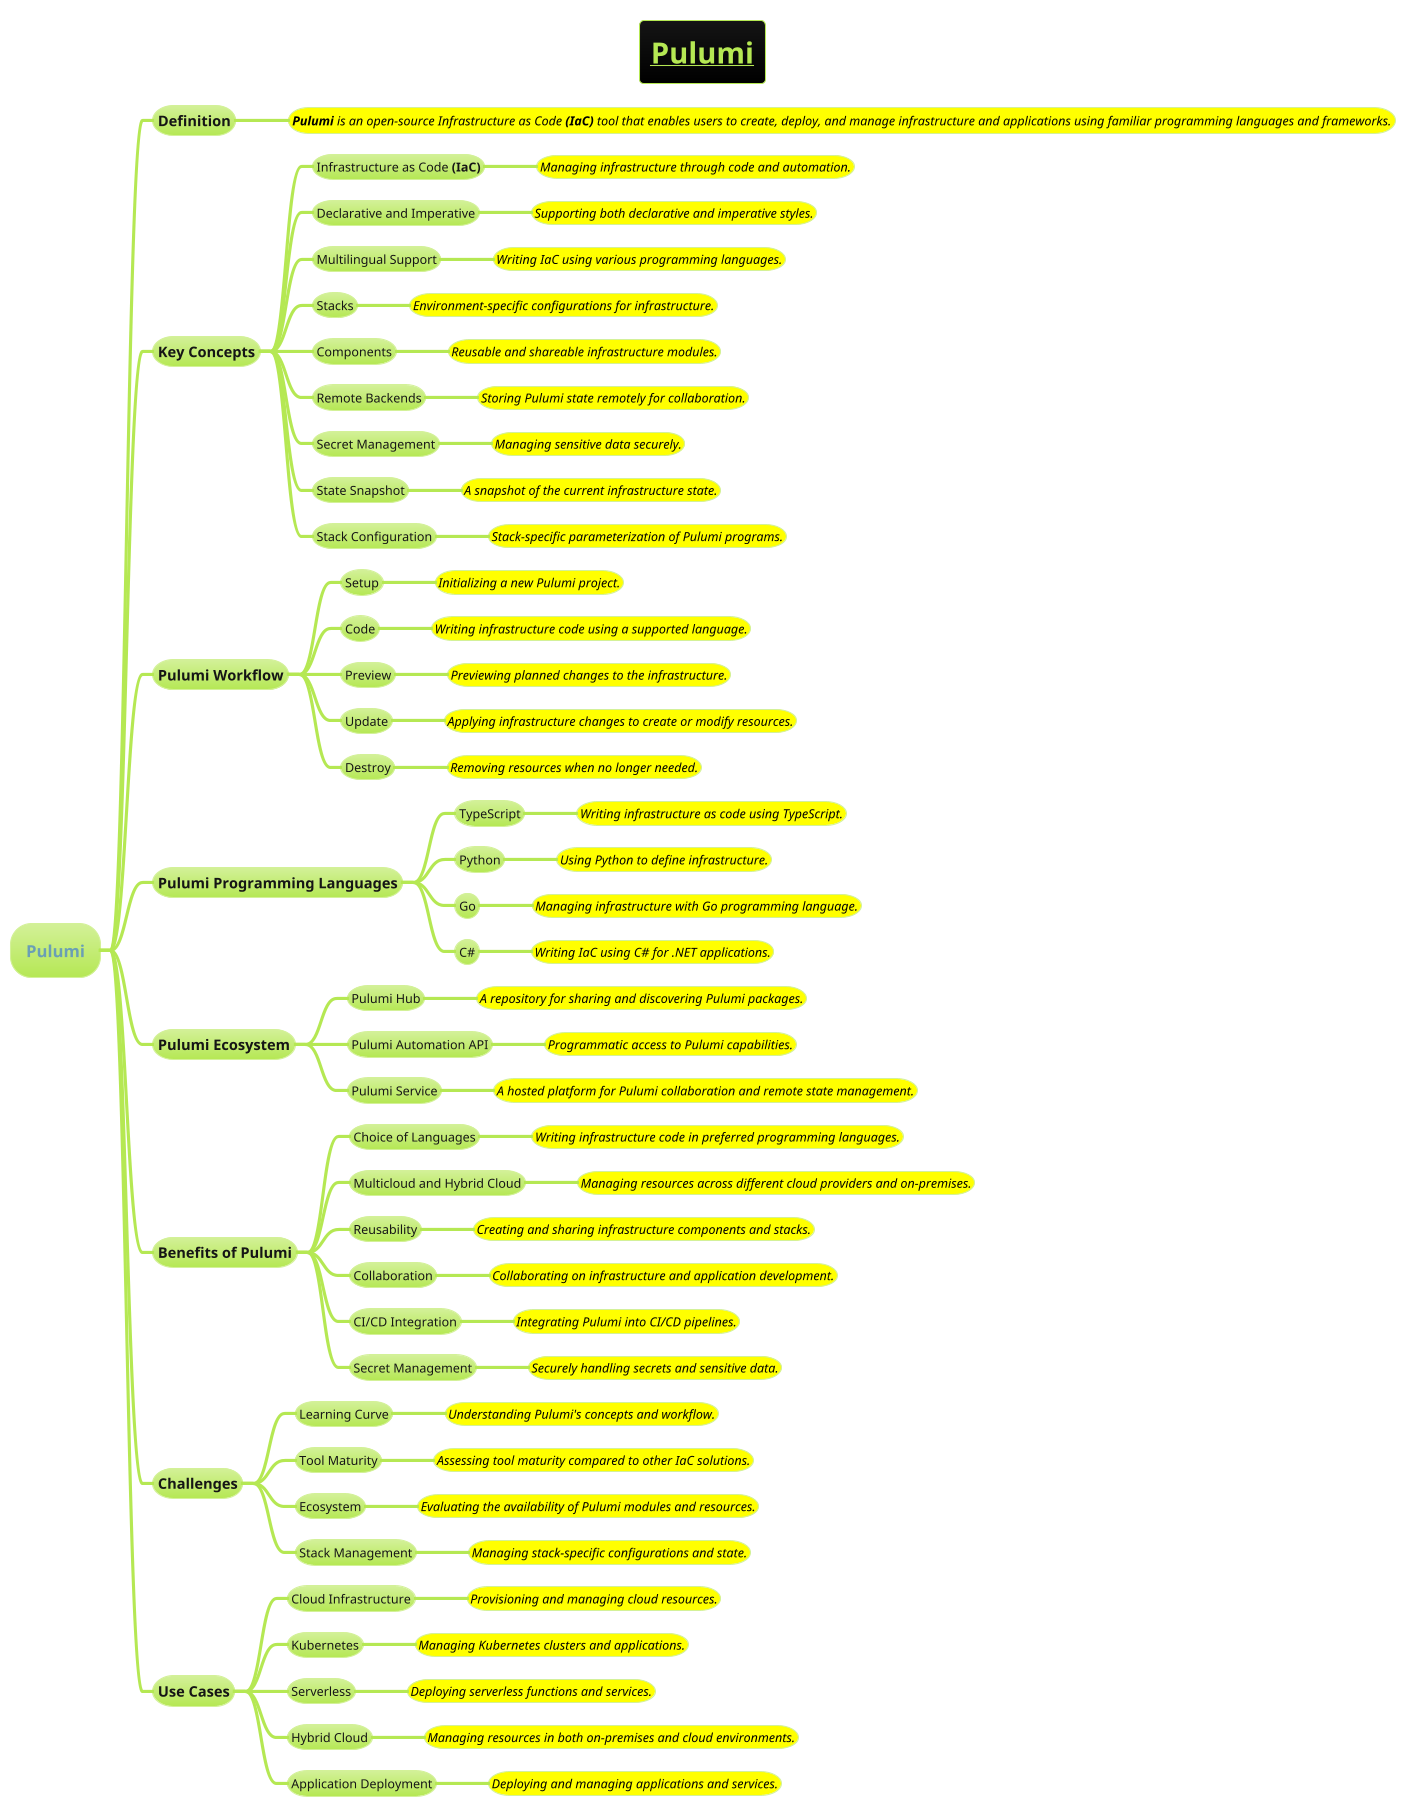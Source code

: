 @startmindmap
title =__Pulumi__
!theme hacker


* Pulumi
** Definition
***[#yellow] <i><size:12><color #black>**Pulumi** is an open-source Infrastructure as Code **(IaC)** tool that enables users to create, deploy, and manage infrastructure and applications using familiar programming languages and frameworks.

** Key Concepts
*** Infrastructure as Code **(IaC)**
****[#yellow] <i><size:12><color #black>Managing infrastructure through code and automation.
*** Declarative and Imperative
****[#yellow] <i><size:12><color #black>Supporting both declarative and imperative styles.
*** Multilingual Support
****[#yellow] <i><size:12><color #black>Writing IaC using various programming languages.
*** Stacks
****[#yellow] <i><size:12><color #black>Environment-specific configurations for infrastructure.
*** Components
****[#yellow] <i><size:12><color #black>Reusable and shareable infrastructure modules.
*** Remote Backends
****[#yellow] <i><size:12><color #black>Storing Pulumi state remotely for collaboration.
*** Secret Management
****[#yellow] <i><size:12><color #black>Managing sensitive data securely.
*** State Snapshot
****[#yellow] <i><size:12><color #black>A snapshot of the current infrastructure state.
*** Stack Configuration
****[#yellow] <i><size:12><color #black>Stack-specific parameterization of Pulumi programs.

** Pulumi Workflow
*** Setup
****[#yellow] <i><size:12><color #black>Initializing a new Pulumi project.
*** Code
****[#yellow] <i><size:12><color #black>Writing infrastructure code using a supported language.
*** Preview
****[#yellow] <i><size:12><color #black>Previewing planned changes to the infrastructure.
*** Update
****[#yellow] <i><size:12><color #black>Applying infrastructure changes to create or modify resources.
*** Destroy
****[#yellow] <i><size:12><color #black>Removing resources when no longer needed.

** Pulumi Programming Languages
*** TypeScript
****[#yellow] <i><size:12><color #black>Writing infrastructure as code using TypeScript.
*** Python
****[#yellow] <i><size:12><color #black>Using Python to define infrastructure.
*** Go
****[#yellow] <i><size:12><color #black>Managing infrastructure with Go programming language.
*** C#
****[#yellow] <i><size:12><color #black>Writing IaC using C# for .NET applications.

** Pulumi Ecosystem
*** Pulumi Hub
****[#yellow] <i><size:12><color #black>A repository for sharing and discovering Pulumi packages.
*** Pulumi Automation API
****[#yellow] <i><size:12><color #black>Programmatic access to Pulumi capabilities.
*** Pulumi Service
****[#yellow] <i><size:12><color #black>A hosted platform for Pulumi collaboration and remote state management.

** Benefits of Pulumi
*** Choice of Languages
****[#yellow] <i><size:12><color #black>Writing infrastructure code in preferred programming languages.
*** Multicloud and Hybrid Cloud
****[#yellow] <i><size:12><color #black>Managing resources across different cloud providers and on-premises.
*** Reusability
****[#yellow] <i><size:12><color #black>Creating and sharing infrastructure components and stacks.
*** Collaboration
****[#yellow] <i><size:12><color #black>Collaborating on infrastructure and application development.
*** CI/CD Integration
****[#yellow] <i><size:12><color #black>Integrating Pulumi into CI/CD pipelines.
*** Secret Management
****[#yellow] <i><size:12><color #black>Securely handling secrets and sensitive data.

** Challenges
*** Learning Curve
****[#yellow] <i><size:12><color #black>Understanding Pulumi's concepts and workflow.
*** Tool Maturity
****[#yellow] <i><size:12><color #black>Assessing tool maturity compared to other IaC solutions.
*** Ecosystem
****[#yellow] <i><size:12><color #black>Evaluating the availability of Pulumi modules and resources.
*** Stack Management
****[#yellow] <i><size:12><color #black>Managing stack-specific configurations and state.

** Use Cases
*** Cloud Infrastructure
****[#yellow] <i><size:12><color #black>Provisioning and managing cloud resources.
*** Kubernetes
****[#yellow] <i><size:12><color #black>Managing Kubernetes clusters and applications.
*** Serverless
****[#yellow] <i><size:12><color #black>Deploying serverless functions and services.
*** Hybrid Cloud
****[#yellow] <i><size:12><color #black>Managing resources in both on-premises and cloud environments.
*** Application Deployment
****[#yellow] <i><size:12><color #black>Deploying and managing applications and services.

@endmindmap
